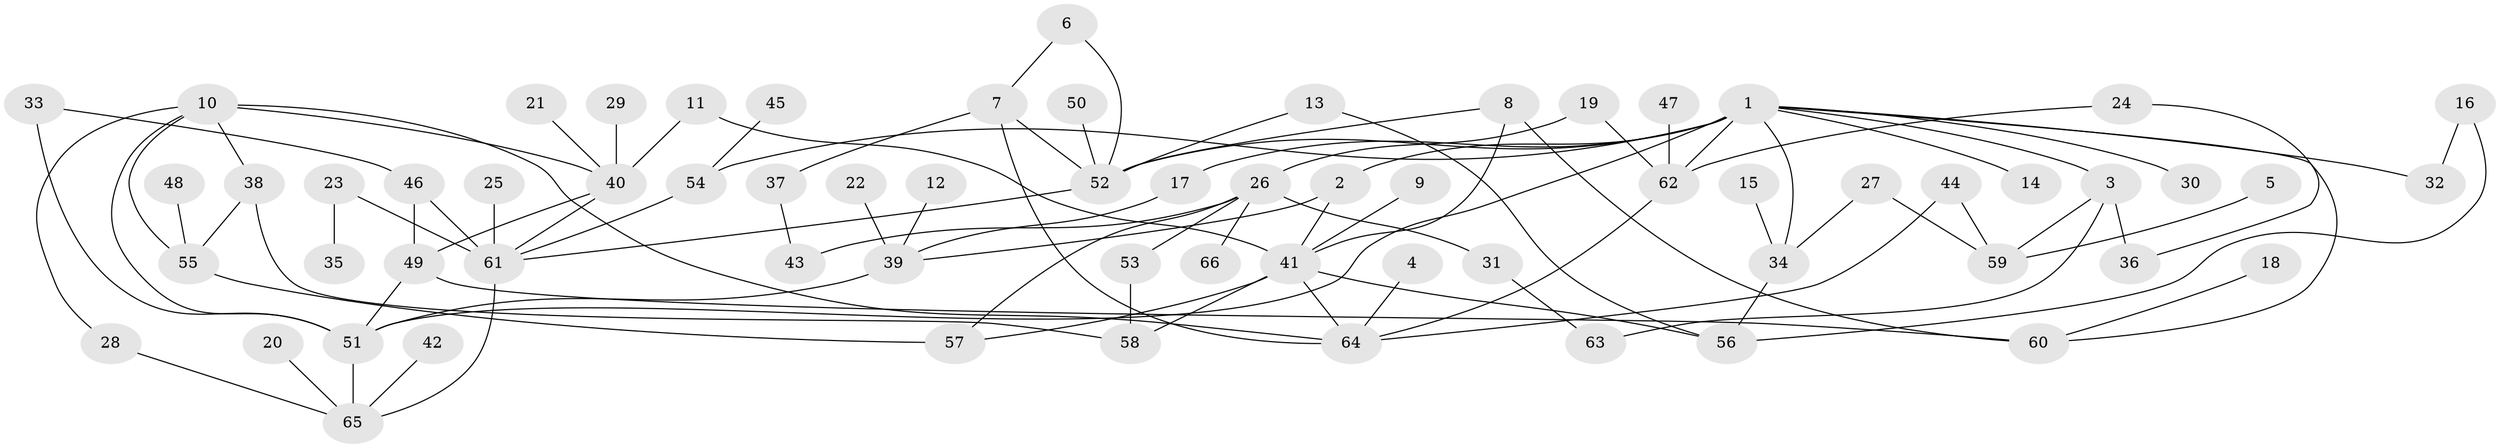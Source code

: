 // original degree distribution, {7: 0.007575757575757576, 6: 0.06060606060606061, 9: 0.015151515151515152, 5: 0.045454545454545456, 4: 0.06818181818181818, 3: 0.13636363636363635, 2: 0.32575757575757575, 1: 0.3409090909090909}
// Generated by graph-tools (version 1.1) at 2025/25/03/09/25 03:25:25]
// undirected, 66 vertices, 95 edges
graph export_dot {
graph [start="1"]
  node [color=gray90,style=filled];
  1;
  2;
  3;
  4;
  5;
  6;
  7;
  8;
  9;
  10;
  11;
  12;
  13;
  14;
  15;
  16;
  17;
  18;
  19;
  20;
  21;
  22;
  23;
  24;
  25;
  26;
  27;
  28;
  29;
  30;
  31;
  32;
  33;
  34;
  35;
  36;
  37;
  38;
  39;
  40;
  41;
  42;
  43;
  44;
  45;
  46;
  47;
  48;
  49;
  50;
  51;
  52;
  53;
  54;
  55;
  56;
  57;
  58;
  59;
  60;
  61;
  62;
  63;
  64;
  65;
  66;
  1 -- 2 [weight=1.0];
  1 -- 3 [weight=1.0];
  1 -- 14 [weight=1.0];
  1 -- 17 [weight=1.0];
  1 -- 30 [weight=1.0];
  1 -- 32 [weight=1.0];
  1 -- 34 [weight=1.0];
  1 -- 51 [weight=1.0];
  1 -- 52 [weight=2.0];
  1 -- 54 [weight=1.0];
  1 -- 60 [weight=1.0];
  1 -- 62 [weight=1.0];
  2 -- 39 [weight=1.0];
  2 -- 41 [weight=1.0];
  3 -- 36 [weight=1.0];
  3 -- 59 [weight=1.0];
  3 -- 63 [weight=1.0];
  4 -- 64 [weight=1.0];
  5 -- 59 [weight=1.0];
  6 -- 7 [weight=1.0];
  6 -- 52 [weight=1.0];
  7 -- 37 [weight=1.0];
  7 -- 52 [weight=1.0];
  7 -- 64 [weight=1.0];
  8 -- 41 [weight=1.0];
  8 -- 52 [weight=1.0];
  8 -- 60 [weight=1.0];
  9 -- 41 [weight=1.0];
  10 -- 28 [weight=1.0];
  10 -- 38 [weight=1.0];
  10 -- 40 [weight=1.0];
  10 -- 51 [weight=1.0];
  10 -- 55 [weight=1.0];
  10 -- 64 [weight=1.0];
  11 -- 40 [weight=1.0];
  11 -- 41 [weight=1.0];
  12 -- 39 [weight=1.0];
  13 -- 52 [weight=1.0];
  13 -- 56 [weight=1.0];
  15 -- 34 [weight=1.0];
  16 -- 32 [weight=1.0];
  16 -- 56 [weight=1.0];
  17 -- 39 [weight=1.0];
  18 -- 60 [weight=1.0];
  19 -- 26 [weight=1.0];
  19 -- 62 [weight=1.0];
  20 -- 65 [weight=1.0];
  21 -- 40 [weight=1.0];
  22 -- 39 [weight=1.0];
  23 -- 35 [weight=1.0];
  23 -- 61 [weight=1.0];
  24 -- 36 [weight=1.0];
  24 -- 62 [weight=1.0];
  25 -- 61 [weight=1.0];
  26 -- 31 [weight=1.0];
  26 -- 43 [weight=1.0];
  26 -- 53 [weight=1.0];
  26 -- 57 [weight=1.0];
  26 -- 66 [weight=1.0];
  27 -- 34 [weight=1.0];
  27 -- 59 [weight=1.0];
  28 -- 65 [weight=1.0];
  29 -- 40 [weight=1.0];
  31 -- 63 [weight=1.0];
  33 -- 46 [weight=1.0];
  33 -- 51 [weight=1.0];
  34 -- 56 [weight=1.0];
  37 -- 43 [weight=1.0];
  38 -- 55 [weight=1.0];
  38 -- 58 [weight=1.0];
  39 -- 51 [weight=1.0];
  40 -- 49 [weight=1.0];
  40 -- 61 [weight=1.0];
  41 -- 56 [weight=1.0];
  41 -- 57 [weight=1.0];
  41 -- 58 [weight=1.0];
  41 -- 64 [weight=1.0];
  42 -- 65 [weight=1.0];
  44 -- 59 [weight=1.0];
  44 -- 64 [weight=1.0];
  45 -- 54 [weight=1.0];
  46 -- 49 [weight=1.0];
  46 -- 61 [weight=1.0];
  47 -- 62 [weight=1.0];
  48 -- 55 [weight=1.0];
  49 -- 51 [weight=1.0];
  49 -- 60 [weight=1.0];
  50 -- 52 [weight=1.0];
  51 -- 65 [weight=1.0];
  52 -- 61 [weight=1.0];
  53 -- 58 [weight=1.0];
  54 -- 61 [weight=1.0];
  55 -- 57 [weight=1.0];
  61 -- 65 [weight=1.0];
  62 -- 64 [weight=1.0];
}
